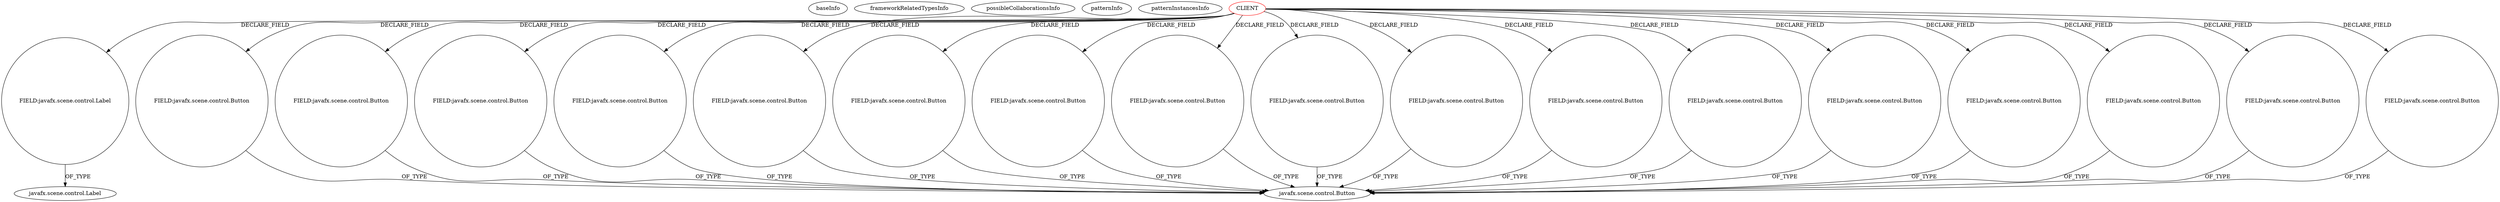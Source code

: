 digraph {
baseInfo[graphId=151,category="pattern",isAnonymous=false,possibleRelation=false]
frameworkRelatedTypesInfo[]
possibleCollaborationsInfo[]
patternInfo[frequency=2.0,patternRootClient=0]
patternInstancesInfo[0="candybibby-Snake~/candybibby-Snake/Snake-master/src/graphicsJavaFX/Controller.java~Controller~2239",1="Dahwar-Calculator~/Dahwar-Calculator/Calculator-master/src/fr/alsace/lacroix/calculator/SampleController.java~SampleController~308"]
2[label="FIELD:javafx.scene.control.Label",vertexType="FIELD_DECLARATION",isFrameworkType=false,shape=circle]
0[label="CLIENT",vertexType="ROOT_CLIENT_CLASS_DECLARATION",isFrameworkType=false,color=red]
32[label="FIELD:javafx.scene.control.Button",vertexType="FIELD_DECLARATION",isFrameworkType=false,shape=circle]
38[label="FIELD:javafx.scene.control.Button",vertexType="FIELD_DECLARATION",isFrameworkType=false,shape=circle]
48[label="FIELD:javafx.scene.control.Button",vertexType="FIELD_DECLARATION",isFrameworkType=false,shape=circle]
52[label="FIELD:javafx.scene.control.Button",vertexType="FIELD_DECLARATION",isFrameworkType=false,shape=circle]
42[label="FIELD:javafx.scene.control.Button",vertexType="FIELD_DECLARATION",isFrameworkType=false,shape=circle]
34[label="FIELD:javafx.scene.control.Button",vertexType="FIELD_DECLARATION",isFrameworkType=false,shape=circle]
8[label="FIELD:javafx.scene.control.Button",vertexType="FIELD_DECLARATION",isFrameworkType=false,shape=circle]
16[label="FIELD:javafx.scene.control.Button",vertexType="FIELD_DECLARATION",isFrameworkType=false,shape=circle]
6[label="FIELD:javafx.scene.control.Button",vertexType="FIELD_DECLARATION",isFrameworkType=false,shape=circle]
10[label="FIELD:javafx.scene.control.Button",vertexType="FIELD_DECLARATION",isFrameworkType=false,shape=circle]
40[label="FIELD:javafx.scene.control.Button",vertexType="FIELD_DECLARATION",isFrameworkType=false,shape=circle]
12[label="FIELD:javafx.scene.control.Button",vertexType="FIELD_DECLARATION",isFrameworkType=false,shape=circle]
14[label="FIELD:javafx.scene.control.Button",vertexType="FIELD_DECLARATION",isFrameworkType=false,shape=circle]
30[label="FIELD:javafx.scene.control.Button",vertexType="FIELD_DECLARATION",isFrameworkType=false,shape=circle]
46[label="FIELD:javafx.scene.control.Button",vertexType="FIELD_DECLARATION",isFrameworkType=false,shape=circle]
22[label="FIELD:javafx.scene.control.Button",vertexType="FIELD_DECLARATION",isFrameworkType=false,shape=circle]
36[label="FIELD:javafx.scene.control.Button",vertexType="FIELD_DECLARATION",isFrameworkType=false,shape=circle]
3[label="javafx.scene.control.Label",vertexType="FRAMEWORK_CLASS_TYPE",isFrameworkType=false]
5[label="javafx.scene.control.Button",vertexType="FRAMEWORK_CLASS_TYPE",isFrameworkType=false]
0->16[label="DECLARE_FIELD"]
12->5[label="OF_TYPE"]
16->5[label="OF_TYPE"]
0->32[label="DECLARE_FIELD"]
0->34[label="DECLARE_FIELD"]
42->5[label="OF_TYPE"]
10->5[label="OF_TYPE"]
0->30[label="DECLARE_FIELD"]
36->5[label="OF_TYPE"]
0->8[label="DECLARE_FIELD"]
32->5[label="OF_TYPE"]
0->22[label="DECLARE_FIELD"]
0->36[label="DECLARE_FIELD"]
38->5[label="OF_TYPE"]
0->46[label="DECLARE_FIELD"]
0->14[label="DECLARE_FIELD"]
0->52[label="DECLARE_FIELD"]
52->5[label="OF_TYPE"]
0->6[label="DECLARE_FIELD"]
8->5[label="OF_TYPE"]
14->5[label="OF_TYPE"]
48->5[label="OF_TYPE"]
40->5[label="OF_TYPE"]
0->40[label="DECLARE_FIELD"]
6->5[label="OF_TYPE"]
0->10[label="DECLARE_FIELD"]
0->38[label="DECLARE_FIELD"]
0->48[label="DECLARE_FIELD"]
22->5[label="OF_TYPE"]
30->5[label="OF_TYPE"]
46->5[label="OF_TYPE"]
0->12[label="DECLARE_FIELD"]
0->42[label="DECLARE_FIELD"]
0->2[label="DECLARE_FIELD"]
2->3[label="OF_TYPE"]
34->5[label="OF_TYPE"]
}
